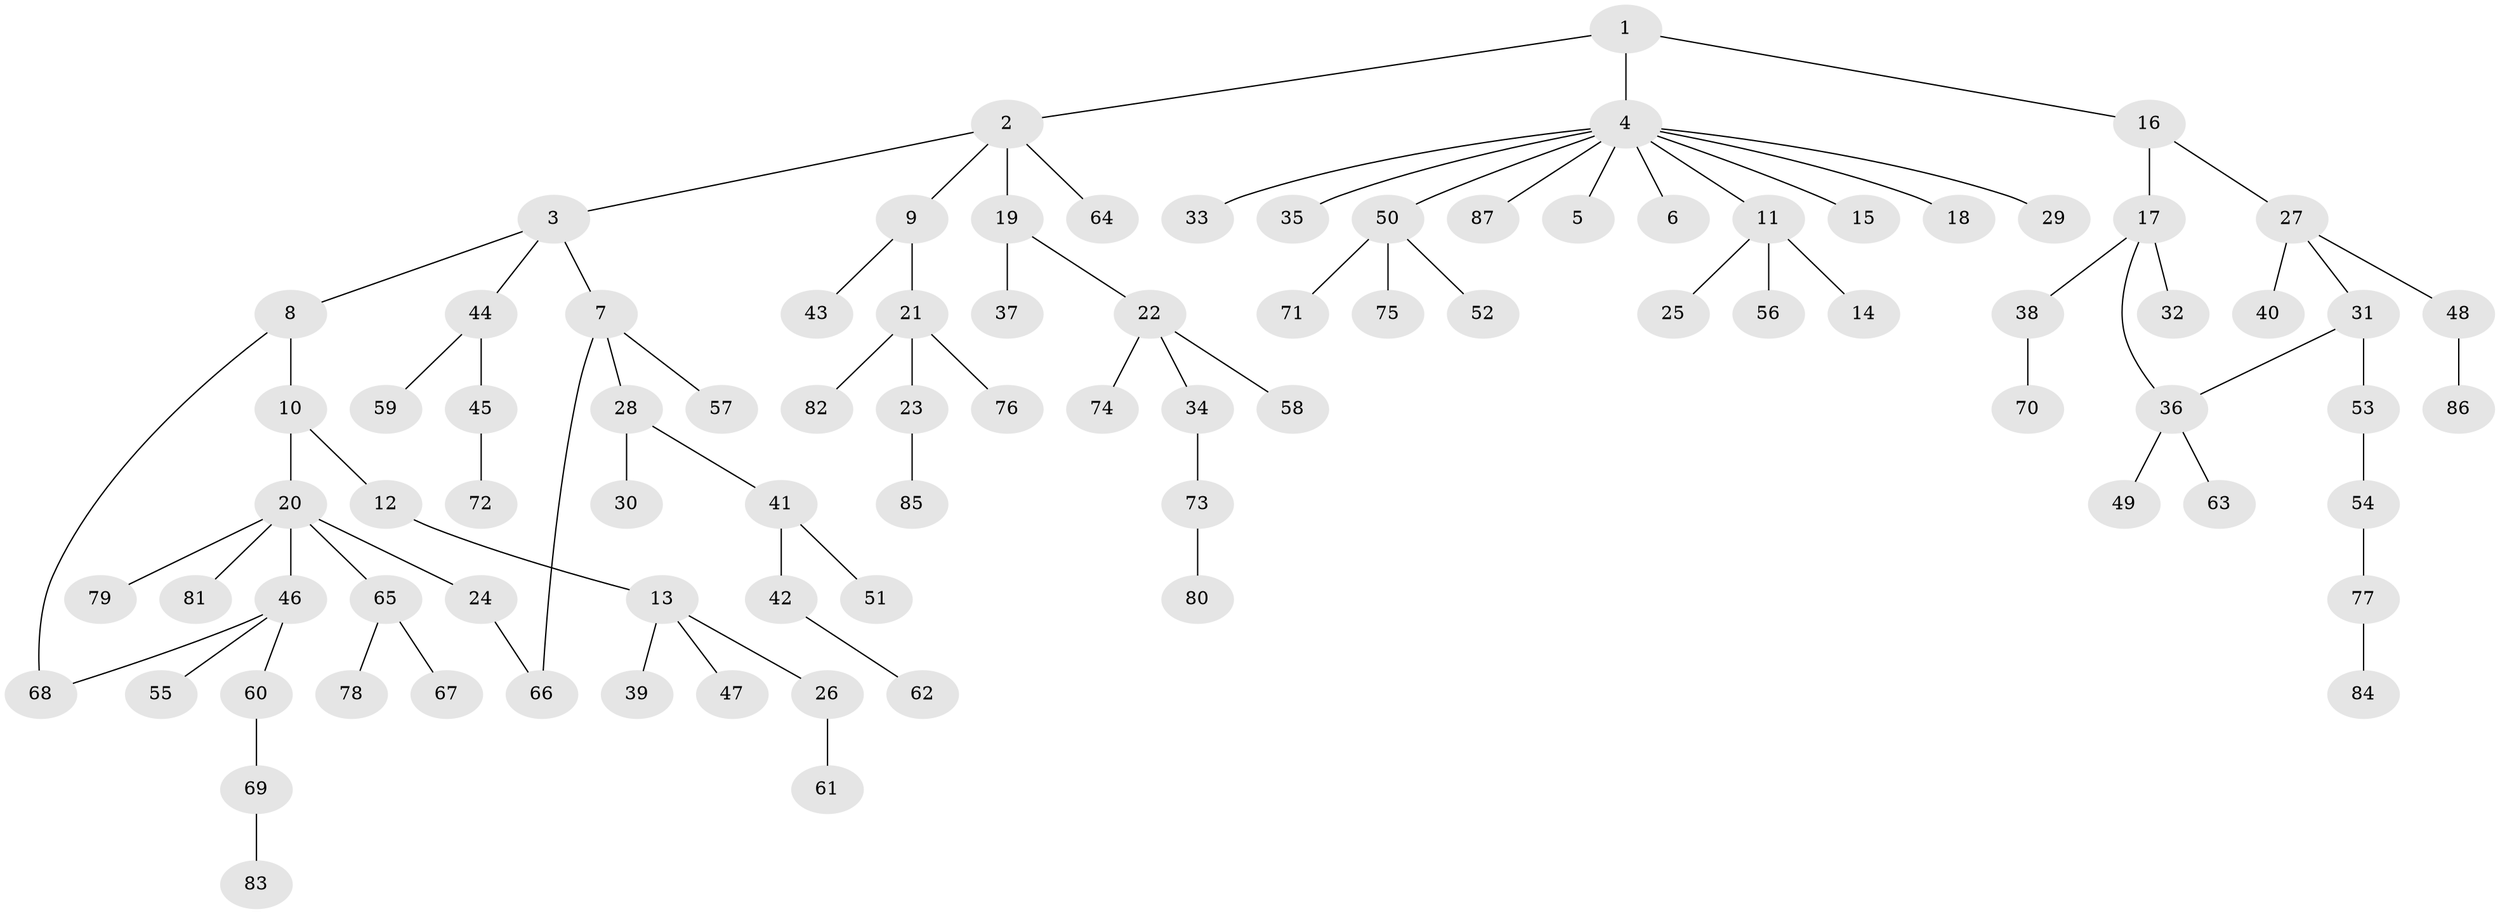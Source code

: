 // coarse degree distribution, {3: 0.1864406779661017, 4: 0.05084745762711865, 5: 0.05084745762711865, 10: 0.01694915254237288, 1: 0.5084745762711864, 2: 0.1864406779661017}
// Generated by graph-tools (version 1.1) at 2025/51/02/27/25 19:51:36]
// undirected, 87 vertices, 89 edges
graph export_dot {
graph [start="1"]
  node [color=gray90,style=filled];
  1;
  2;
  3;
  4;
  5;
  6;
  7;
  8;
  9;
  10;
  11;
  12;
  13;
  14;
  15;
  16;
  17;
  18;
  19;
  20;
  21;
  22;
  23;
  24;
  25;
  26;
  27;
  28;
  29;
  30;
  31;
  32;
  33;
  34;
  35;
  36;
  37;
  38;
  39;
  40;
  41;
  42;
  43;
  44;
  45;
  46;
  47;
  48;
  49;
  50;
  51;
  52;
  53;
  54;
  55;
  56;
  57;
  58;
  59;
  60;
  61;
  62;
  63;
  64;
  65;
  66;
  67;
  68;
  69;
  70;
  71;
  72;
  73;
  74;
  75;
  76;
  77;
  78;
  79;
  80;
  81;
  82;
  83;
  84;
  85;
  86;
  87;
  1 -- 2;
  1 -- 4;
  1 -- 16;
  2 -- 3;
  2 -- 9;
  2 -- 19;
  2 -- 64;
  3 -- 7;
  3 -- 8;
  3 -- 44;
  4 -- 5;
  4 -- 6;
  4 -- 11;
  4 -- 15;
  4 -- 18;
  4 -- 29;
  4 -- 33;
  4 -- 35;
  4 -- 50;
  4 -- 87;
  7 -- 28;
  7 -- 57;
  7 -- 66;
  8 -- 10;
  8 -- 68;
  9 -- 21;
  9 -- 43;
  10 -- 12;
  10 -- 20;
  11 -- 14;
  11 -- 25;
  11 -- 56;
  12 -- 13;
  13 -- 26;
  13 -- 39;
  13 -- 47;
  16 -- 17;
  16 -- 27;
  17 -- 32;
  17 -- 38;
  17 -- 36;
  19 -- 22;
  19 -- 37;
  20 -- 24;
  20 -- 46;
  20 -- 65;
  20 -- 79;
  20 -- 81;
  21 -- 23;
  21 -- 76;
  21 -- 82;
  22 -- 34;
  22 -- 58;
  22 -- 74;
  23 -- 85;
  24 -- 66;
  26 -- 61;
  27 -- 31;
  27 -- 40;
  27 -- 48;
  28 -- 30;
  28 -- 41;
  31 -- 36;
  31 -- 53;
  34 -- 73;
  36 -- 49;
  36 -- 63;
  38 -- 70;
  41 -- 42;
  41 -- 51;
  42 -- 62;
  44 -- 45;
  44 -- 59;
  45 -- 72;
  46 -- 55;
  46 -- 60;
  46 -- 68;
  48 -- 86;
  50 -- 52;
  50 -- 71;
  50 -- 75;
  53 -- 54;
  54 -- 77;
  60 -- 69;
  65 -- 67;
  65 -- 78;
  69 -- 83;
  73 -- 80;
  77 -- 84;
}
